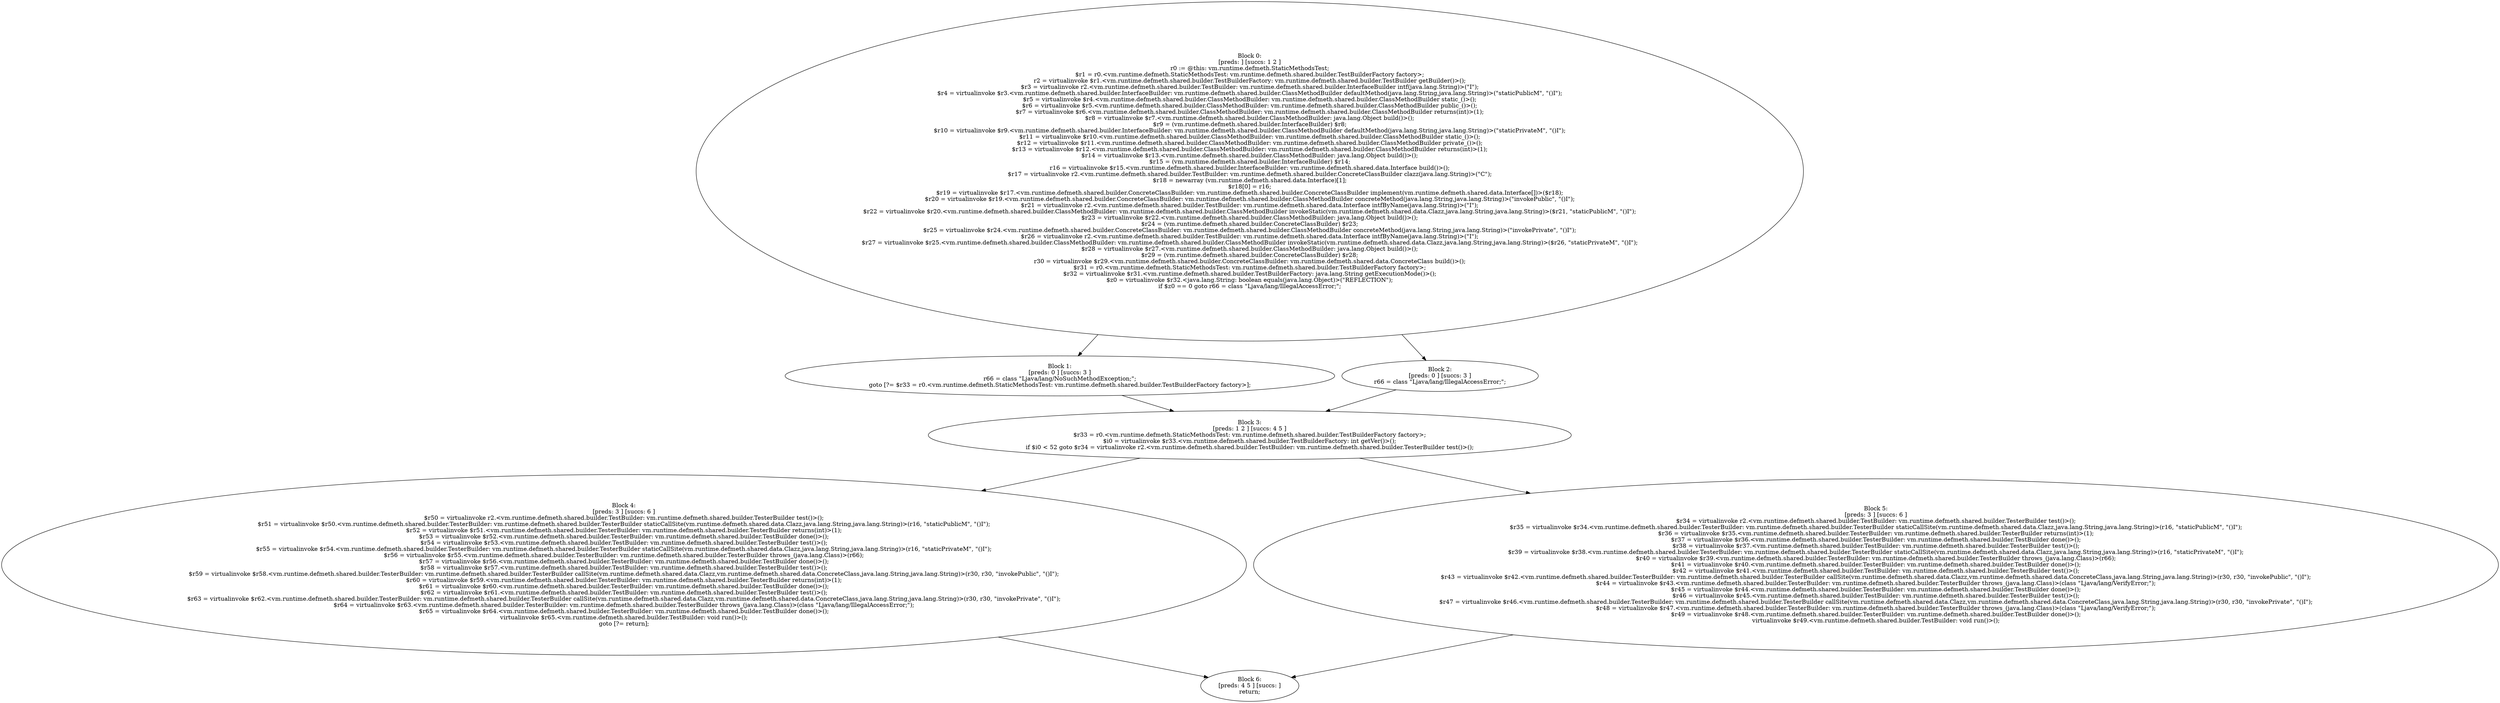 digraph "unitGraph" {
    "Block 0:
[preds: ] [succs: 1 2 ]
r0 := @this: vm.runtime.defmeth.StaticMethodsTest;
$r1 = r0.<vm.runtime.defmeth.StaticMethodsTest: vm.runtime.defmeth.shared.builder.TestBuilderFactory factory>;
r2 = virtualinvoke $r1.<vm.runtime.defmeth.shared.builder.TestBuilderFactory: vm.runtime.defmeth.shared.builder.TestBuilder getBuilder()>();
$r3 = virtualinvoke r2.<vm.runtime.defmeth.shared.builder.TestBuilder: vm.runtime.defmeth.shared.builder.InterfaceBuilder intf(java.lang.String)>(\"I\");
$r4 = virtualinvoke $r3.<vm.runtime.defmeth.shared.builder.InterfaceBuilder: vm.runtime.defmeth.shared.builder.ClassMethodBuilder defaultMethod(java.lang.String,java.lang.String)>(\"staticPublicM\", \"()I\");
$r5 = virtualinvoke $r4.<vm.runtime.defmeth.shared.builder.ClassMethodBuilder: vm.runtime.defmeth.shared.builder.ClassMethodBuilder static_()>();
$r6 = virtualinvoke $r5.<vm.runtime.defmeth.shared.builder.ClassMethodBuilder: vm.runtime.defmeth.shared.builder.ClassMethodBuilder public_()>();
$r7 = virtualinvoke $r6.<vm.runtime.defmeth.shared.builder.ClassMethodBuilder: vm.runtime.defmeth.shared.builder.ClassMethodBuilder returns(int)>(1);
$r8 = virtualinvoke $r7.<vm.runtime.defmeth.shared.builder.ClassMethodBuilder: java.lang.Object build()>();
$r9 = (vm.runtime.defmeth.shared.builder.InterfaceBuilder) $r8;
$r10 = virtualinvoke $r9.<vm.runtime.defmeth.shared.builder.InterfaceBuilder: vm.runtime.defmeth.shared.builder.ClassMethodBuilder defaultMethod(java.lang.String,java.lang.String)>(\"staticPrivateM\", \"()I\");
$r11 = virtualinvoke $r10.<vm.runtime.defmeth.shared.builder.ClassMethodBuilder: vm.runtime.defmeth.shared.builder.ClassMethodBuilder static_()>();
$r12 = virtualinvoke $r11.<vm.runtime.defmeth.shared.builder.ClassMethodBuilder: vm.runtime.defmeth.shared.builder.ClassMethodBuilder private_()>();
$r13 = virtualinvoke $r12.<vm.runtime.defmeth.shared.builder.ClassMethodBuilder: vm.runtime.defmeth.shared.builder.ClassMethodBuilder returns(int)>(1);
$r14 = virtualinvoke $r13.<vm.runtime.defmeth.shared.builder.ClassMethodBuilder: java.lang.Object build()>();
$r15 = (vm.runtime.defmeth.shared.builder.InterfaceBuilder) $r14;
r16 = virtualinvoke $r15.<vm.runtime.defmeth.shared.builder.InterfaceBuilder: vm.runtime.defmeth.shared.data.Interface build()>();
$r17 = virtualinvoke r2.<vm.runtime.defmeth.shared.builder.TestBuilder: vm.runtime.defmeth.shared.builder.ConcreteClassBuilder clazz(java.lang.String)>(\"C\");
$r18 = newarray (vm.runtime.defmeth.shared.data.Interface)[1];
$r18[0] = r16;
$r19 = virtualinvoke $r17.<vm.runtime.defmeth.shared.builder.ConcreteClassBuilder: vm.runtime.defmeth.shared.builder.ConcreteClassBuilder implement(vm.runtime.defmeth.shared.data.Interface[])>($r18);
$r20 = virtualinvoke $r19.<vm.runtime.defmeth.shared.builder.ConcreteClassBuilder: vm.runtime.defmeth.shared.builder.ClassMethodBuilder concreteMethod(java.lang.String,java.lang.String)>(\"invokePublic\", \"()I\");
$r21 = virtualinvoke r2.<vm.runtime.defmeth.shared.builder.TestBuilder: vm.runtime.defmeth.shared.data.Interface intfByName(java.lang.String)>(\"I\");
$r22 = virtualinvoke $r20.<vm.runtime.defmeth.shared.builder.ClassMethodBuilder: vm.runtime.defmeth.shared.builder.ClassMethodBuilder invokeStatic(vm.runtime.defmeth.shared.data.Clazz,java.lang.String,java.lang.String)>($r21, \"staticPublicM\", \"()I\");
$r23 = virtualinvoke $r22.<vm.runtime.defmeth.shared.builder.ClassMethodBuilder: java.lang.Object build()>();
$r24 = (vm.runtime.defmeth.shared.builder.ConcreteClassBuilder) $r23;
$r25 = virtualinvoke $r24.<vm.runtime.defmeth.shared.builder.ConcreteClassBuilder: vm.runtime.defmeth.shared.builder.ClassMethodBuilder concreteMethod(java.lang.String,java.lang.String)>(\"invokePrivate\", \"()I\");
$r26 = virtualinvoke r2.<vm.runtime.defmeth.shared.builder.TestBuilder: vm.runtime.defmeth.shared.data.Interface intfByName(java.lang.String)>(\"I\");
$r27 = virtualinvoke $r25.<vm.runtime.defmeth.shared.builder.ClassMethodBuilder: vm.runtime.defmeth.shared.builder.ClassMethodBuilder invokeStatic(vm.runtime.defmeth.shared.data.Clazz,java.lang.String,java.lang.String)>($r26, \"staticPrivateM\", \"()I\");
$r28 = virtualinvoke $r27.<vm.runtime.defmeth.shared.builder.ClassMethodBuilder: java.lang.Object build()>();
$r29 = (vm.runtime.defmeth.shared.builder.ConcreteClassBuilder) $r28;
r30 = virtualinvoke $r29.<vm.runtime.defmeth.shared.builder.ConcreteClassBuilder: vm.runtime.defmeth.shared.data.ConcreteClass build()>();
$r31 = r0.<vm.runtime.defmeth.StaticMethodsTest: vm.runtime.defmeth.shared.builder.TestBuilderFactory factory>;
$r32 = virtualinvoke $r31.<vm.runtime.defmeth.shared.builder.TestBuilderFactory: java.lang.String getExecutionMode()>();
$z0 = virtualinvoke $r32.<java.lang.String: boolean equals(java.lang.Object)>(\"REFLECTION\");
if $z0 == 0 goto r66 = class \"Ljava/lang/IllegalAccessError;\";
"
    "Block 1:
[preds: 0 ] [succs: 3 ]
r66 = class \"Ljava/lang/NoSuchMethodException;\";
goto [?= $r33 = r0.<vm.runtime.defmeth.StaticMethodsTest: vm.runtime.defmeth.shared.builder.TestBuilderFactory factory>];
"
    "Block 2:
[preds: 0 ] [succs: 3 ]
r66 = class \"Ljava/lang/IllegalAccessError;\";
"
    "Block 3:
[preds: 1 2 ] [succs: 4 5 ]
$r33 = r0.<vm.runtime.defmeth.StaticMethodsTest: vm.runtime.defmeth.shared.builder.TestBuilderFactory factory>;
$i0 = virtualinvoke $r33.<vm.runtime.defmeth.shared.builder.TestBuilderFactory: int getVer()>();
if $i0 < 52 goto $r34 = virtualinvoke r2.<vm.runtime.defmeth.shared.builder.TestBuilder: vm.runtime.defmeth.shared.builder.TesterBuilder test()>();
"
    "Block 4:
[preds: 3 ] [succs: 6 ]
$r50 = virtualinvoke r2.<vm.runtime.defmeth.shared.builder.TestBuilder: vm.runtime.defmeth.shared.builder.TesterBuilder test()>();
$r51 = virtualinvoke $r50.<vm.runtime.defmeth.shared.builder.TesterBuilder: vm.runtime.defmeth.shared.builder.TesterBuilder staticCallSite(vm.runtime.defmeth.shared.data.Clazz,java.lang.String,java.lang.String)>(r16, \"staticPublicM\", \"()I\");
$r52 = virtualinvoke $r51.<vm.runtime.defmeth.shared.builder.TesterBuilder: vm.runtime.defmeth.shared.builder.TesterBuilder returns(int)>(1);
$r53 = virtualinvoke $r52.<vm.runtime.defmeth.shared.builder.TesterBuilder: vm.runtime.defmeth.shared.builder.TestBuilder done()>();
$r54 = virtualinvoke $r53.<vm.runtime.defmeth.shared.builder.TestBuilder: vm.runtime.defmeth.shared.builder.TesterBuilder test()>();
$r55 = virtualinvoke $r54.<vm.runtime.defmeth.shared.builder.TesterBuilder: vm.runtime.defmeth.shared.builder.TesterBuilder staticCallSite(vm.runtime.defmeth.shared.data.Clazz,java.lang.String,java.lang.String)>(r16, \"staticPrivateM\", \"()I\");
$r56 = virtualinvoke $r55.<vm.runtime.defmeth.shared.builder.TesterBuilder: vm.runtime.defmeth.shared.builder.TesterBuilder throws_(java.lang.Class)>(r66);
$r57 = virtualinvoke $r56.<vm.runtime.defmeth.shared.builder.TesterBuilder: vm.runtime.defmeth.shared.builder.TestBuilder done()>();
$r58 = virtualinvoke $r57.<vm.runtime.defmeth.shared.builder.TestBuilder: vm.runtime.defmeth.shared.builder.TesterBuilder test()>();
$r59 = virtualinvoke $r58.<vm.runtime.defmeth.shared.builder.TesterBuilder: vm.runtime.defmeth.shared.builder.TesterBuilder callSite(vm.runtime.defmeth.shared.data.Clazz,vm.runtime.defmeth.shared.data.ConcreteClass,java.lang.String,java.lang.String)>(r30, r30, \"invokePublic\", \"()I\");
$r60 = virtualinvoke $r59.<vm.runtime.defmeth.shared.builder.TesterBuilder: vm.runtime.defmeth.shared.builder.TesterBuilder returns(int)>(1);
$r61 = virtualinvoke $r60.<vm.runtime.defmeth.shared.builder.TesterBuilder: vm.runtime.defmeth.shared.builder.TestBuilder done()>();
$r62 = virtualinvoke $r61.<vm.runtime.defmeth.shared.builder.TestBuilder: vm.runtime.defmeth.shared.builder.TesterBuilder test()>();
$r63 = virtualinvoke $r62.<vm.runtime.defmeth.shared.builder.TesterBuilder: vm.runtime.defmeth.shared.builder.TesterBuilder callSite(vm.runtime.defmeth.shared.data.Clazz,vm.runtime.defmeth.shared.data.ConcreteClass,java.lang.String,java.lang.String)>(r30, r30, \"invokePrivate\", \"()I\");
$r64 = virtualinvoke $r63.<vm.runtime.defmeth.shared.builder.TesterBuilder: vm.runtime.defmeth.shared.builder.TesterBuilder throws_(java.lang.Class)>(class \"Ljava/lang/IllegalAccessError;\");
$r65 = virtualinvoke $r64.<vm.runtime.defmeth.shared.builder.TesterBuilder: vm.runtime.defmeth.shared.builder.TestBuilder done()>();
virtualinvoke $r65.<vm.runtime.defmeth.shared.builder.TestBuilder: void run()>();
goto [?= return];
"
    "Block 5:
[preds: 3 ] [succs: 6 ]
$r34 = virtualinvoke r2.<vm.runtime.defmeth.shared.builder.TestBuilder: vm.runtime.defmeth.shared.builder.TesterBuilder test()>();
$r35 = virtualinvoke $r34.<vm.runtime.defmeth.shared.builder.TesterBuilder: vm.runtime.defmeth.shared.builder.TesterBuilder staticCallSite(vm.runtime.defmeth.shared.data.Clazz,java.lang.String,java.lang.String)>(r16, \"staticPublicM\", \"()I\");
$r36 = virtualinvoke $r35.<vm.runtime.defmeth.shared.builder.TesterBuilder: vm.runtime.defmeth.shared.builder.TesterBuilder returns(int)>(1);
$r37 = virtualinvoke $r36.<vm.runtime.defmeth.shared.builder.TesterBuilder: vm.runtime.defmeth.shared.builder.TestBuilder done()>();
$r38 = virtualinvoke $r37.<vm.runtime.defmeth.shared.builder.TestBuilder: vm.runtime.defmeth.shared.builder.TesterBuilder test()>();
$r39 = virtualinvoke $r38.<vm.runtime.defmeth.shared.builder.TesterBuilder: vm.runtime.defmeth.shared.builder.TesterBuilder staticCallSite(vm.runtime.defmeth.shared.data.Clazz,java.lang.String,java.lang.String)>(r16, \"staticPrivateM\", \"()I\");
$r40 = virtualinvoke $r39.<vm.runtime.defmeth.shared.builder.TesterBuilder: vm.runtime.defmeth.shared.builder.TesterBuilder throws_(java.lang.Class)>(r66);
$r41 = virtualinvoke $r40.<vm.runtime.defmeth.shared.builder.TesterBuilder: vm.runtime.defmeth.shared.builder.TestBuilder done()>();
$r42 = virtualinvoke $r41.<vm.runtime.defmeth.shared.builder.TestBuilder: vm.runtime.defmeth.shared.builder.TesterBuilder test()>();
$r43 = virtualinvoke $r42.<vm.runtime.defmeth.shared.builder.TesterBuilder: vm.runtime.defmeth.shared.builder.TesterBuilder callSite(vm.runtime.defmeth.shared.data.Clazz,vm.runtime.defmeth.shared.data.ConcreteClass,java.lang.String,java.lang.String)>(r30, r30, \"invokePublic\", \"()I\");
$r44 = virtualinvoke $r43.<vm.runtime.defmeth.shared.builder.TesterBuilder: vm.runtime.defmeth.shared.builder.TesterBuilder throws_(java.lang.Class)>(class \"Ljava/lang/VerifyError;\");
$r45 = virtualinvoke $r44.<vm.runtime.defmeth.shared.builder.TesterBuilder: vm.runtime.defmeth.shared.builder.TestBuilder done()>();
$r46 = virtualinvoke $r45.<vm.runtime.defmeth.shared.builder.TestBuilder: vm.runtime.defmeth.shared.builder.TesterBuilder test()>();
$r47 = virtualinvoke $r46.<vm.runtime.defmeth.shared.builder.TesterBuilder: vm.runtime.defmeth.shared.builder.TesterBuilder callSite(vm.runtime.defmeth.shared.data.Clazz,vm.runtime.defmeth.shared.data.ConcreteClass,java.lang.String,java.lang.String)>(r30, r30, \"invokePrivate\", \"()I\");
$r48 = virtualinvoke $r47.<vm.runtime.defmeth.shared.builder.TesterBuilder: vm.runtime.defmeth.shared.builder.TesterBuilder throws_(java.lang.Class)>(class \"Ljava/lang/VerifyError;\");
$r49 = virtualinvoke $r48.<vm.runtime.defmeth.shared.builder.TesterBuilder: vm.runtime.defmeth.shared.builder.TestBuilder done()>();
virtualinvoke $r49.<vm.runtime.defmeth.shared.builder.TestBuilder: void run()>();
"
    "Block 6:
[preds: 4 5 ] [succs: ]
return;
"
    "Block 0:
[preds: ] [succs: 1 2 ]
r0 := @this: vm.runtime.defmeth.StaticMethodsTest;
$r1 = r0.<vm.runtime.defmeth.StaticMethodsTest: vm.runtime.defmeth.shared.builder.TestBuilderFactory factory>;
r2 = virtualinvoke $r1.<vm.runtime.defmeth.shared.builder.TestBuilderFactory: vm.runtime.defmeth.shared.builder.TestBuilder getBuilder()>();
$r3 = virtualinvoke r2.<vm.runtime.defmeth.shared.builder.TestBuilder: vm.runtime.defmeth.shared.builder.InterfaceBuilder intf(java.lang.String)>(\"I\");
$r4 = virtualinvoke $r3.<vm.runtime.defmeth.shared.builder.InterfaceBuilder: vm.runtime.defmeth.shared.builder.ClassMethodBuilder defaultMethod(java.lang.String,java.lang.String)>(\"staticPublicM\", \"()I\");
$r5 = virtualinvoke $r4.<vm.runtime.defmeth.shared.builder.ClassMethodBuilder: vm.runtime.defmeth.shared.builder.ClassMethodBuilder static_()>();
$r6 = virtualinvoke $r5.<vm.runtime.defmeth.shared.builder.ClassMethodBuilder: vm.runtime.defmeth.shared.builder.ClassMethodBuilder public_()>();
$r7 = virtualinvoke $r6.<vm.runtime.defmeth.shared.builder.ClassMethodBuilder: vm.runtime.defmeth.shared.builder.ClassMethodBuilder returns(int)>(1);
$r8 = virtualinvoke $r7.<vm.runtime.defmeth.shared.builder.ClassMethodBuilder: java.lang.Object build()>();
$r9 = (vm.runtime.defmeth.shared.builder.InterfaceBuilder) $r8;
$r10 = virtualinvoke $r9.<vm.runtime.defmeth.shared.builder.InterfaceBuilder: vm.runtime.defmeth.shared.builder.ClassMethodBuilder defaultMethod(java.lang.String,java.lang.String)>(\"staticPrivateM\", \"()I\");
$r11 = virtualinvoke $r10.<vm.runtime.defmeth.shared.builder.ClassMethodBuilder: vm.runtime.defmeth.shared.builder.ClassMethodBuilder static_()>();
$r12 = virtualinvoke $r11.<vm.runtime.defmeth.shared.builder.ClassMethodBuilder: vm.runtime.defmeth.shared.builder.ClassMethodBuilder private_()>();
$r13 = virtualinvoke $r12.<vm.runtime.defmeth.shared.builder.ClassMethodBuilder: vm.runtime.defmeth.shared.builder.ClassMethodBuilder returns(int)>(1);
$r14 = virtualinvoke $r13.<vm.runtime.defmeth.shared.builder.ClassMethodBuilder: java.lang.Object build()>();
$r15 = (vm.runtime.defmeth.shared.builder.InterfaceBuilder) $r14;
r16 = virtualinvoke $r15.<vm.runtime.defmeth.shared.builder.InterfaceBuilder: vm.runtime.defmeth.shared.data.Interface build()>();
$r17 = virtualinvoke r2.<vm.runtime.defmeth.shared.builder.TestBuilder: vm.runtime.defmeth.shared.builder.ConcreteClassBuilder clazz(java.lang.String)>(\"C\");
$r18 = newarray (vm.runtime.defmeth.shared.data.Interface)[1];
$r18[0] = r16;
$r19 = virtualinvoke $r17.<vm.runtime.defmeth.shared.builder.ConcreteClassBuilder: vm.runtime.defmeth.shared.builder.ConcreteClassBuilder implement(vm.runtime.defmeth.shared.data.Interface[])>($r18);
$r20 = virtualinvoke $r19.<vm.runtime.defmeth.shared.builder.ConcreteClassBuilder: vm.runtime.defmeth.shared.builder.ClassMethodBuilder concreteMethod(java.lang.String,java.lang.String)>(\"invokePublic\", \"()I\");
$r21 = virtualinvoke r2.<vm.runtime.defmeth.shared.builder.TestBuilder: vm.runtime.defmeth.shared.data.Interface intfByName(java.lang.String)>(\"I\");
$r22 = virtualinvoke $r20.<vm.runtime.defmeth.shared.builder.ClassMethodBuilder: vm.runtime.defmeth.shared.builder.ClassMethodBuilder invokeStatic(vm.runtime.defmeth.shared.data.Clazz,java.lang.String,java.lang.String)>($r21, \"staticPublicM\", \"()I\");
$r23 = virtualinvoke $r22.<vm.runtime.defmeth.shared.builder.ClassMethodBuilder: java.lang.Object build()>();
$r24 = (vm.runtime.defmeth.shared.builder.ConcreteClassBuilder) $r23;
$r25 = virtualinvoke $r24.<vm.runtime.defmeth.shared.builder.ConcreteClassBuilder: vm.runtime.defmeth.shared.builder.ClassMethodBuilder concreteMethod(java.lang.String,java.lang.String)>(\"invokePrivate\", \"()I\");
$r26 = virtualinvoke r2.<vm.runtime.defmeth.shared.builder.TestBuilder: vm.runtime.defmeth.shared.data.Interface intfByName(java.lang.String)>(\"I\");
$r27 = virtualinvoke $r25.<vm.runtime.defmeth.shared.builder.ClassMethodBuilder: vm.runtime.defmeth.shared.builder.ClassMethodBuilder invokeStatic(vm.runtime.defmeth.shared.data.Clazz,java.lang.String,java.lang.String)>($r26, \"staticPrivateM\", \"()I\");
$r28 = virtualinvoke $r27.<vm.runtime.defmeth.shared.builder.ClassMethodBuilder: java.lang.Object build()>();
$r29 = (vm.runtime.defmeth.shared.builder.ConcreteClassBuilder) $r28;
r30 = virtualinvoke $r29.<vm.runtime.defmeth.shared.builder.ConcreteClassBuilder: vm.runtime.defmeth.shared.data.ConcreteClass build()>();
$r31 = r0.<vm.runtime.defmeth.StaticMethodsTest: vm.runtime.defmeth.shared.builder.TestBuilderFactory factory>;
$r32 = virtualinvoke $r31.<vm.runtime.defmeth.shared.builder.TestBuilderFactory: java.lang.String getExecutionMode()>();
$z0 = virtualinvoke $r32.<java.lang.String: boolean equals(java.lang.Object)>(\"REFLECTION\");
if $z0 == 0 goto r66 = class \"Ljava/lang/IllegalAccessError;\";
"->"Block 1:
[preds: 0 ] [succs: 3 ]
r66 = class \"Ljava/lang/NoSuchMethodException;\";
goto [?= $r33 = r0.<vm.runtime.defmeth.StaticMethodsTest: vm.runtime.defmeth.shared.builder.TestBuilderFactory factory>];
";
    "Block 0:
[preds: ] [succs: 1 2 ]
r0 := @this: vm.runtime.defmeth.StaticMethodsTest;
$r1 = r0.<vm.runtime.defmeth.StaticMethodsTest: vm.runtime.defmeth.shared.builder.TestBuilderFactory factory>;
r2 = virtualinvoke $r1.<vm.runtime.defmeth.shared.builder.TestBuilderFactory: vm.runtime.defmeth.shared.builder.TestBuilder getBuilder()>();
$r3 = virtualinvoke r2.<vm.runtime.defmeth.shared.builder.TestBuilder: vm.runtime.defmeth.shared.builder.InterfaceBuilder intf(java.lang.String)>(\"I\");
$r4 = virtualinvoke $r3.<vm.runtime.defmeth.shared.builder.InterfaceBuilder: vm.runtime.defmeth.shared.builder.ClassMethodBuilder defaultMethod(java.lang.String,java.lang.String)>(\"staticPublicM\", \"()I\");
$r5 = virtualinvoke $r4.<vm.runtime.defmeth.shared.builder.ClassMethodBuilder: vm.runtime.defmeth.shared.builder.ClassMethodBuilder static_()>();
$r6 = virtualinvoke $r5.<vm.runtime.defmeth.shared.builder.ClassMethodBuilder: vm.runtime.defmeth.shared.builder.ClassMethodBuilder public_()>();
$r7 = virtualinvoke $r6.<vm.runtime.defmeth.shared.builder.ClassMethodBuilder: vm.runtime.defmeth.shared.builder.ClassMethodBuilder returns(int)>(1);
$r8 = virtualinvoke $r7.<vm.runtime.defmeth.shared.builder.ClassMethodBuilder: java.lang.Object build()>();
$r9 = (vm.runtime.defmeth.shared.builder.InterfaceBuilder) $r8;
$r10 = virtualinvoke $r9.<vm.runtime.defmeth.shared.builder.InterfaceBuilder: vm.runtime.defmeth.shared.builder.ClassMethodBuilder defaultMethod(java.lang.String,java.lang.String)>(\"staticPrivateM\", \"()I\");
$r11 = virtualinvoke $r10.<vm.runtime.defmeth.shared.builder.ClassMethodBuilder: vm.runtime.defmeth.shared.builder.ClassMethodBuilder static_()>();
$r12 = virtualinvoke $r11.<vm.runtime.defmeth.shared.builder.ClassMethodBuilder: vm.runtime.defmeth.shared.builder.ClassMethodBuilder private_()>();
$r13 = virtualinvoke $r12.<vm.runtime.defmeth.shared.builder.ClassMethodBuilder: vm.runtime.defmeth.shared.builder.ClassMethodBuilder returns(int)>(1);
$r14 = virtualinvoke $r13.<vm.runtime.defmeth.shared.builder.ClassMethodBuilder: java.lang.Object build()>();
$r15 = (vm.runtime.defmeth.shared.builder.InterfaceBuilder) $r14;
r16 = virtualinvoke $r15.<vm.runtime.defmeth.shared.builder.InterfaceBuilder: vm.runtime.defmeth.shared.data.Interface build()>();
$r17 = virtualinvoke r2.<vm.runtime.defmeth.shared.builder.TestBuilder: vm.runtime.defmeth.shared.builder.ConcreteClassBuilder clazz(java.lang.String)>(\"C\");
$r18 = newarray (vm.runtime.defmeth.shared.data.Interface)[1];
$r18[0] = r16;
$r19 = virtualinvoke $r17.<vm.runtime.defmeth.shared.builder.ConcreteClassBuilder: vm.runtime.defmeth.shared.builder.ConcreteClassBuilder implement(vm.runtime.defmeth.shared.data.Interface[])>($r18);
$r20 = virtualinvoke $r19.<vm.runtime.defmeth.shared.builder.ConcreteClassBuilder: vm.runtime.defmeth.shared.builder.ClassMethodBuilder concreteMethod(java.lang.String,java.lang.String)>(\"invokePublic\", \"()I\");
$r21 = virtualinvoke r2.<vm.runtime.defmeth.shared.builder.TestBuilder: vm.runtime.defmeth.shared.data.Interface intfByName(java.lang.String)>(\"I\");
$r22 = virtualinvoke $r20.<vm.runtime.defmeth.shared.builder.ClassMethodBuilder: vm.runtime.defmeth.shared.builder.ClassMethodBuilder invokeStatic(vm.runtime.defmeth.shared.data.Clazz,java.lang.String,java.lang.String)>($r21, \"staticPublicM\", \"()I\");
$r23 = virtualinvoke $r22.<vm.runtime.defmeth.shared.builder.ClassMethodBuilder: java.lang.Object build()>();
$r24 = (vm.runtime.defmeth.shared.builder.ConcreteClassBuilder) $r23;
$r25 = virtualinvoke $r24.<vm.runtime.defmeth.shared.builder.ConcreteClassBuilder: vm.runtime.defmeth.shared.builder.ClassMethodBuilder concreteMethod(java.lang.String,java.lang.String)>(\"invokePrivate\", \"()I\");
$r26 = virtualinvoke r2.<vm.runtime.defmeth.shared.builder.TestBuilder: vm.runtime.defmeth.shared.data.Interface intfByName(java.lang.String)>(\"I\");
$r27 = virtualinvoke $r25.<vm.runtime.defmeth.shared.builder.ClassMethodBuilder: vm.runtime.defmeth.shared.builder.ClassMethodBuilder invokeStatic(vm.runtime.defmeth.shared.data.Clazz,java.lang.String,java.lang.String)>($r26, \"staticPrivateM\", \"()I\");
$r28 = virtualinvoke $r27.<vm.runtime.defmeth.shared.builder.ClassMethodBuilder: java.lang.Object build()>();
$r29 = (vm.runtime.defmeth.shared.builder.ConcreteClassBuilder) $r28;
r30 = virtualinvoke $r29.<vm.runtime.defmeth.shared.builder.ConcreteClassBuilder: vm.runtime.defmeth.shared.data.ConcreteClass build()>();
$r31 = r0.<vm.runtime.defmeth.StaticMethodsTest: vm.runtime.defmeth.shared.builder.TestBuilderFactory factory>;
$r32 = virtualinvoke $r31.<vm.runtime.defmeth.shared.builder.TestBuilderFactory: java.lang.String getExecutionMode()>();
$z0 = virtualinvoke $r32.<java.lang.String: boolean equals(java.lang.Object)>(\"REFLECTION\");
if $z0 == 0 goto r66 = class \"Ljava/lang/IllegalAccessError;\";
"->"Block 2:
[preds: 0 ] [succs: 3 ]
r66 = class \"Ljava/lang/IllegalAccessError;\";
";
    "Block 1:
[preds: 0 ] [succs: 3 ]
r66 = class \"Ljava/lang/NoSuchMethodException;\";
goto [?= $r33 = r0.<vm.runtime.defmeth.StaticMethodsTest: vm.runtime.defmeth.shared.builder.TestBuilderFactory factory>];
"->"Block 3:
[preds: 1 2 ] [succs: 4 5 ]
$r33 = r0.<vm.runtime.defmeth.StaticMethodsTest: vm.runtime.defmeth.shared.builder.TestBuilderFactory factory>;
$i0 = virtualinvoke $r33.<vm.runtime.defmeth.shared.builder.TestBuilderFactory: int getVer()>();
if $i0 < 52 goto $r34 = virtualinvoke r2.<vm.runtime.defmeth.shared.builder.TestBuilder: vm.runtime.defmeth.shared.builder.TesterBuilder test()>();
";
    "Block 2:
[preds: 0 ] [succs: 3 ]
r66 = class \"Ljava/lang/IllegalAccessError;\";
"->"Block 3:
[preds: 1 2 ] [succs: 4 5 ]
$r33 = r0.<vm.runtime.defmeth.StaticMethodsTest: vm.runtime.defmeth.shared.builder.TestBuilderFactory factory>;
$i0 = virtualinvoke $r33.<vm.runtime.defmeth.shared.builder.TestBuilderFactory: int getVer()>();
if $i0 < 52 goto $r34 = virtualinvoke r2.<vm.runtime.defmeth.shared.builder.TestBuilder: vm.runtime.defmeth.shared.builder.TesterBuilder test()>();
";
    "Block 3:
[preds: 1 2 ] [succs: 4 5 ]
$r33 = r0.<vm.runtime.defmeth.StaticMethodsTest: vm.runtime.defmeth.shared.builder.TestBuilderFactory factory>;
$i0 = virtualinvoke $r33.<vm.runtime.defmeth.shared.builder.TestBuilderFactory: int getVer()>();
if $i0 < 52 goto $r34 = virtualinvoke r2.<vm.runtime.defmeth.shared.builder.TestBuilder: vm.runtime.defmeth.shared.builder.TesterBuilder test()>();
"->"Block 4:
[preds: 3 ] [succs: 6 ]
$r50 = virtualinvoke r2.<vm.runtime.defmeth.shared.builder.TestBuilder: vm.runtime.defmeth.shared.builder.TesterBuilder test()>();
$r51 = virtualinvoke $r50.<vm.runtime.defmeth.shared.builder.TesterBuilder: vm.runtime.defmeth.shared.builder.TesterBuilder staticCallSite(vm.runtime.defmeth.shared.data.Clazz,java.lang.String,java.lang.String)>(r16, \"staticPublicM\", \"()I\");
$r52 = virtualinvoke $r51.<vm.runtime.defmeth.shared.builder.TesterBuilder: vm.runtime.defmeth.shared.builder.TesterBuilder returns(int)>(1);
$r53 = virtualinvoke $r52.<vm.runtime.defmeth.shared.builder.TesterBuilder: vm.runtime.defmeth.shared.builder.TestBuilder done()>();
$r54 = virtualinvoke $r53.<vm.runtime.defmeth.shared.builder.TestBuilder: vm.runtime.defmeth.shared.builder.TesterBuilder test()>();
$r55 = virtualinvoke $r54.<vm.runtime.defmeth.shared.builder.TesterBuilder: vm.runtime.defmeth.shared.builder.TesterBuilder staticCallSite(vm.runtime.defmeth.shared.data.Clazz,java.lang.String,java.lang.String)>(r16, \"staticPrivateM\", \"()I\");
$r56 = virtualinvoke $r55.<vm.runtime.defmeth.shared.builder.TesterBuilder: vm.runtime.defmeth.shared.builder.TesterBuilder throws_(java.lang.Class)>(r66);
$r57 = virtualinvoke $r56.<vm.runtime.defmeth.shared.builder.TesterBuilder: vm.runtime.defmeth.shared.builder.TestBuilder done()>();
$r58 = virtualinvoke $r57.<vm.runtime.defmeth.shared.builder.TestBuilder: vm.runtime.defmeth.shared.builder.TesterBuilder test()>();
$r59 = virtualinvoke $r58.<vm.runtime.defmeth.shared.builder.TesterBuilder: vm.runtime.defmeth.shared.builder.TesterBuilder callSite(vm.runtime.defmeth.shared.data.Clazz,vm.runtime.defmeth.shared.data.ConcreteClass,java.lang.String,java.lang.String)>(r30, r30, \"invokePublic\", \"()I\");
$r60 = virtualinvoke $r59.<vm.runtime.defmeth.shared.builder.TesterBuilder: vm.runtime.defmeth.shared.builder.TesterBuilder returns(int)>(1);
$r61 = virtualinvoke $r60.<vm.runtime.defmeth.shared.builder.TesterBuilder: vm.runtime.defmeth.shared.builder.TestBuilder done()>();
$r62 = virtualinvoke $r61.<vm.runtime.defmeth.shared.builder.TestBuilder: vm.runtime.defmeth.shared.builder.TesterBuilder test()>();
$r63 = virtualinvoke $r62.<vm.runtime.defmeth.shared.builder.TesterBuilder: vm.runtime.defmeth.shared.builder.TesterBuilder callSite(vm.runtime.defmeth.shared.data.Clazz,vm.runtime.defmeth.shared.data.ConcreteClass,java.lang.String,java.lang.String)>(r30, r30, \"invokePrivate\", \"()I\");
$r64 = virtualinvoke $r63.<vm.runtime.defmeth.shared.builder.TesterBuilder: vm.runtime.defmeth.shared.builder.TesterBuilder throws_(java.lang.Class)>(class \"Ljava/lang/IllegalAccessError;\");
$r65 = virtualinvoke $r64.<vm.runtime.defmeth.shared.builder.TesterBuilder: vm.runtime.defmeth.shared.builder.TestBuilder done()>();
virtualinvoke $r65.<vm.runtime.defmeth.shared.builder.TestBuilder: void run()>();
goto [?= return];
";
    "Block 3:
[preds: 1 2 ] [succs: 4 5 ]
$r33 = r0.<vm.runtime.defmeth.StaticMethodsTest: vm.runtime.defmeth.shared.builder.TestBuilderFactory factory>;
$i0 = virtualinvoke $r33.<vm.runtime.defmeth.shared.builder.TestBuilderFactory: int getVer()>();
if $i0 < 52 goto $r34 = virtualinvoke r2.<vm.runtime.defmeth.shared.builder.TestBuilder: vm.runtime.defmeth.shared.builder.TesterBuilder test()>();
"->"Block 5:
[preds: 3 ] [succs: 6 ]
$r34 = virtualinvoke r2.<vm.runtime.defmeth.shared.builder.TestBuilder: vm.runtime.defmeth.shared.builder.TesterBuilder test()>();
$r35 = virtualinvoke $r34.<vm.runtime.defmeth.shared.builder.TesterBuilder: vm.runtime.defmeth.shared.builder.TesterBuilder staticCallSite(vm.runtime.defmeth.shared.data.Clazz,java.lang.String,java.lang.String)>(r16, \"staticPublicM\", \"()I\");
$r36 = virtualinvoke $r35.<vm.runtime.defmeth.shared.builder.TesterBuilder: vm.runtime.defmeth.shared.builder.TesterBuilder returns(int)>(1);
$r37 = virtualinvoke $r36.<vm.runtime.defmeth.shared.builder.TesterBuilder: vm.runtime.defmeth.shared.builder.TestBuilder done()>();
$r38 = virtualinvoke $r37.<vm.runtime.defmeth.shared.builder.TestBuilder: vm.runtime.defmeth.shared.builder.TesterBuilder test()>();
$r39 = virtualinvoke $r38.<vm.runtime.defmeth.shared.builder.TesterBuilder: vm.runtime.defmeth.shared.builder.TesterBuilder staticCallSite(vm.runtime.defmeth.shared.data.Clazz,java.lang.String,java.lang.String)>(r16, \"staticPrivateM\", \"()I\");
$r40 = virtualinvoke $r39.<vm.runtime.defmeth.shared.builder.TesterBuilder: vm.runtime.defmeth.shared.builder.TesterBuilder throws_(java.lang.Class)>(r66);
$r41 = virtualinvoke $r40.<vm.runtime.defmeth.shared.builder.TesterBuilder: vm.runtime.defmeth.shared.builder.TestBuilder done()>();
$r42 = virtualinvoke $r41.<vm.runtime.defmeth.shared.builder.TestBuilder: vm.runtime.defmeth.shared.builder.TesterBuilder test()>();
$r43 = virtualinvoke $r42.<vm.runtime.defmeth.shared.builder.TesterBuilder: vm.runtime.defmeth.shared.builder.TesterBuilder callSite(vm.runtime.defmeth.shared.data.Clazz,vm.runtime.defmeth.shared.data.ConcreteClass,java.lang.String,java.lang.String)>(r30, r30, \"invokePublic\", \"()I\");
$r44 = virtualinvoke $r43.<vm.runtime.defmeth.shared.builder.TesterBuilder: vm.runtime.defmeth.shared.builder.TesterBuilder throws_(java.lang.Class)>(class \"Ljava/lang/VerifyError;\");
$r45 = virtualinvoke $r44.<vm.runtime.defmeth.shared.builder.TesterBuilder: vm.runtime.defmeth.shared.builder.TestBuilder done()>();
$r46 = virtualinvoke $r45.<vm.runtime.defmeth.shared.builder.TestBuilder: vm.runtime.defmeth.shared.builder.TesterBuilder test()>();
$r47 = virtualinvoke $r46.<vm.runtime.defmeth.shared.builder.TesterBuilder: vm.runtime.defmeth.shared.builder.TesterBuilder callSite(vm.runtime.defmeth.shared.data.Clazz,vm.runtime.defmeth.shared.data.ConcreteClass,java.lang.String,java.lang.String)>(r30, r30, \"invokePrivate\", \"()I\");
$r48 = virtualinvoke $r47.<vm.runtime.defmeth.shared.builder.TesterBuilder: vm.runtime.defmeth.shared.builder.TesterBuilder throws_(java.lang.Class)>(class \"Ljava/lang/VerifyError;\");
$r49 = virtualinvoke $r48.<vm.runtime.defmeth.shared.builder.TesterBuilder: vm.runtime.defmeth.shared.builder.TestBuilder done()>();
virtualinvoke $r49.<vm.runtime.defmeth.shared.builder.TestBuilder: void run()>();
";
    "Block 4:
[preds: 3 ] [succs: 6 ]
$r50 = virtualinvoke r2.<vm.runtime.defmeth.shared.builder.TestBuilder: vm.runtime.defmeth.shared.builder.TesterBuilder test()>();
$r51 = virtualinvoke $r50.<vm.runtime.defmeth.shared.builder.TesterBuilder: vm.runtime.defmeth.shared.builder.TesterBuilder staticCallSite(vm.runtime.defmeth.shared.data.Clazz,java.lang.String,java.lang.String)>(r16, \"staticPublicM\", \"()I\");
$r52 = virtualinvoke $r51.<vm.runtime.defmeth.shared.builder.TesterBuilder: vm.runtime.defmeth.shared.builder.TesterBuilder returns(int)>(1);
$r53 = virtualinvoke $r52.<vm.runtime.defmeth.shared.builder.TesterBuilder: vm.runtime.defmeth.shared.builder.TestBuilder done()>();
$r54 = virtualinvoke $r53.<vm.runtime.defmeth.shared.builder.TestBuilder: vm.runtime.defmeth.shared.builder.TesterBuilder test()>();
$r55 = virtualinvoke $r54.<vm.runtime.defmeth.shared.builder.TesterBuilder: vm.runtime.defmeth.shared.builder.TesterBuilder staticCallSite(vm.runtime.defmeth.shared.data.Clazz,java.lang.String,java.lang.String)>(r16, \"staticPrivateM\", \"()I\");
$r56 = virtualinvoke $r55.<vm.runtime.defmeth.shared.builder.TesterBuilder: vm.runtime.defmeth.shared.builder.TesterBuilder throws_(java.lang.Class)>(r66);
$r57 = virtualinvoke $r56.<vm.runtime.defmeth.shared.builder.TesterBuilder: vm.runtime.defmeth.shared.builder.TestBuilder done()>();
$r58 = virtualinvoke $r57.<vm.runtime.defmeth.shared.builder.TestBuilder: vm.runtime.defmeth.shared.builder.TesterBuilder test()>();
$r59 = virtualinvoke $r58.<vm.runtime.defmeth.shared.builder.TesterBuilder: vm.runtime.defmeth.shared.builder.TesterBuilder callSite(vm.runtime.defmeth.shared.data.Clazz,vm.runtime.defmeth.shared.data.ConcreteClass,java.lang.String,java.lang.String)>(r30, r30, \"invokePublic\", \"()I\");
$r60 = virtualinvoke $r59.<vm.runtime.defmeth.shared.builder.TesterBuilder: vm.runtime.defmeth.shared.builder.TesterBuilder returns(int)>(1);
$r61 = virtualinvoke $r60.<vm.runtime.defmeth.shared.builder.TesterBuilder: vm.runtime.defmeth.shared.builder.TestBuilder done()>();
$r62 = virtualinvoke $r61.<vm.runtime.defmeth.shared.builder.TestBuilder: vm.runtime.defmeth.shared.builder.TesterBuilder test()>();
$r63 = virtualinvoke $r62.<vm.runtime.defmeth.shared.builder.TesterBuilder: vm.runtime.defmeth.shared.builder.TesterBuilder callSite(vm.runtime.defmeth.shared.data.Clazz,vm.runtime.defmeth.shared.data.ConcreteClass,java.lang.String,java.lang.String)>(r30, r30, \"invokePrivate\", \"()I\");
$r64 = virtualinvoke $r63.<vm.runtime.defmeth.shared.builder.TesterBuilder: vm.runtime.defmeth.shared.builder.TesterBuilder throws_(java.lang.Class)>(class \"Ljava/lang/IllegalAccessError;\");
$r65 = virtualinvoke $r64.<vm.runtime.defmeth.shared.builder.TesterBuilder: vm.runtime.defmeth.shared.builder.TestBuilder done()>();
virtualinvoke $r65.<vm.runtime.defmeth.shared.builder.TestBuilder: void run()>();
goto [?= return];
"->"Block 6:
[preds: 4 5 ] [succs: ]
return;
";
    "Block 5:
[preds: 3 ] [succs: 6 ]
$r34 = virtualinvoke r2.<vm.runtime.defmeth.shared.builder.TestBuilder: vm.runtime.defmeth.shared.builder.TesterBuilder test()>();
$r35 = virtualinvoke $r34.<vm.runtime.defmeth.shared.builder.TesterBuilder: vm.runtime.defmeth.shared.builder.TesterBuilder staticCallSite(vm.runtime.defmeth.shared.data.Clazz,java.lang.String,java.lang.String)>(r16, \"staticPublicM\", \"()I\");
$r36 = virtualinvoke $r35.<vm.runtime.defmeth.shared.builder.TesterBuilder: vm.runtime.defmeth.shared.builder.TesterBuilder returns(int)>(1);
$r37 = virtualinvoke $r36.<vm.runtime.defmeth.shared.builder.TesterBuilder: vm.runtime.defmeth.shared.builder.TestBuilder done()>();
$r38 = virtualinvoke $r37.<vm.runtime.defmeth.shared.builder.TestBuilder: vm.runtime.defmeth.shared.builder.TesterBuilder test()>();
$r39 = virtualinvoke $r38.<vm.runtime.defmeth.shared.builder.TesterBuilder: vm.runtime.defmeth.shared.builder.TesterBuilder staticCallSite(vm.runtime.defmeth.shared.data.Clazz,java.lang.String,java.lang.String)>(r16, \"staticPrivateM\", \"()I\");
$r40 = virtualinvoke $r39.<vm.runtime.defmeth.shared.builder.TesterBuilder: vm.runtime.defmeth.shared.builder.TesterBuilder throws_(java.lang.Class)>(r66);
$r41 = virtualinvoke $r40.<vm.runtime.defmeth.shared.builder.TesterBuilder: vm.runtime.defmeth.shared.builder.TestBuilder done()>();
$r42 = virtualinvoke $r41.<vm.runtime.defmeth.shared.builder.TestBuilder: vm.runtime.defmeth.shared.builder.TesterBuilder test()>();
$r43 = virtualinvoke $r42.<vm.runtime.defmeth.shared.builder.TesterBuilder: vm.runtime.defmeth.shared.builder.TesterBuilder callSite(vm.runtime.defmeth.shared.data.Clazz,vm.runtime.defmeth.shared.data.ConcreteClass,java.lang.String,java.lang.String)>(r30, r30, \"invokePublic\", \"()I\");
$r44 = virtualinvoke $r43.<vm.runtime.defmeth.shared.builder.TesterBuilder: vm.runtime.defmeth.shared.builder.TesterBuilder throws_(java.lang.Class)>(class \"Ljava/lang/VerifyError;\");
$r45 = virtualinvoke $r44.<vm.runtime.defmeth.shared.builder.TesterBuilder: vm.runtime.defmeth.shared.builder.TestBuilder done()>();
$r46 = virtualinvoke $r45.<vm.runtime.defmeth.shared.builder.TestBuilder: vm.runtime.defmeth.shared.builder.TesterBuilder test()>();
$r47 = virtualinvoke $r46.<vm.runtime.defmeth.shared.builder.TesterBuilder: vm.runtime.defmeth.shared.builder.TesterBuilder callSite(vm.runtime.defmeth.shared.data.Clazz,vm.runtime.defmeth.shared.data.ConcreteClass,java.lang.String,java.lang.String)>(r30, r30, \"invokePrivate\", \"()I\");
$r48 = virtualinvoke $r47.<vm.runtime.defmeth.shared.builder.TesterBuilder: vm.runtime.defmeth.shared.builder.TesterBuilder throws_(java.lang.Class)>(class \"Ljava/lang/VerifyError;\");
$r49 = virtualinvoke $r48.<vm.runtime.defmeth.shared.builder.TesterBuilder: vm.runtime.defmeth.shared.builder.TestBuilder done()>();
virtualinvoke $r49.<vm.runtime.defmeth.shared.builder.TestBuilder: void run()>();
"->"Block 6:
[preds: 4 5 ] [succs: ]
return;
";
}
